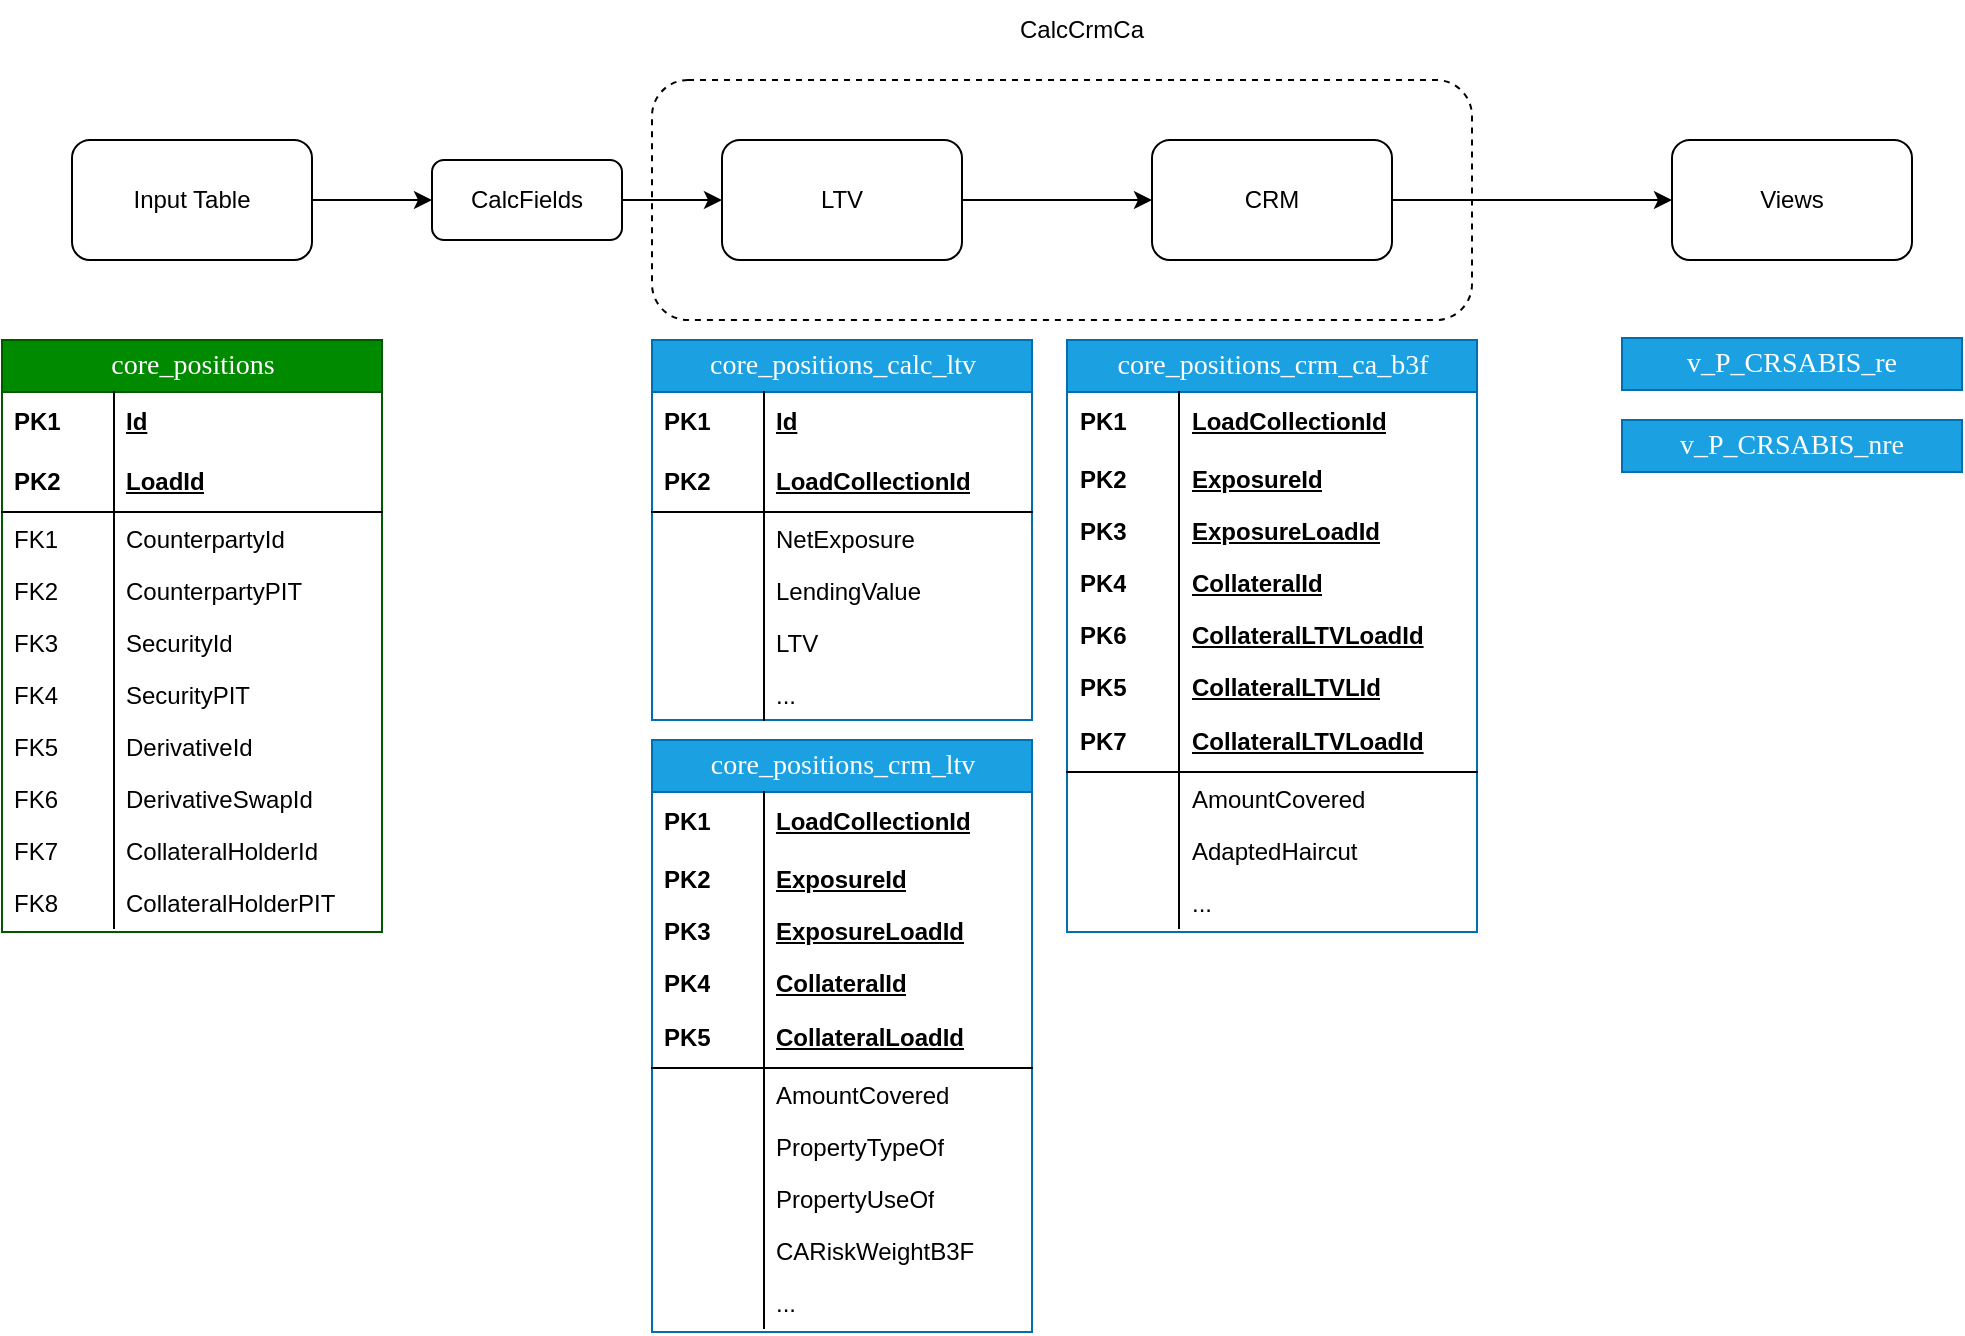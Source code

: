 <mxfile version="24.7.17">
  <diagram name="Page-1" id="Ahf6VGI3adYbDpR1b6bo">
    <mxGraphModel dx="1430" dy="825" grid="1" gridSize="10" guides="1" tooltips="1" connect="1" arrows="1" fold="1" page="1" pageScale="1" pageWidth="827" pageHeight="1169" math="0" shadow="0">
      <root>
        <mxCell id="0" />
        <mxCell id="1" parent="0" />
        <mxCell id="4HCuoSaAkxaQcdtaaDF7-113" value="" style="rounded=1;whiteSpace=wrap;html=1;dashed=1;" vertex="1" parent="1">
          <mxGeometry x="380" y="430" width="410" height="120" as="geometry" />
        </mxCell>
        <mxCell id="4HCuoSaAkxaQcdtaaDF7-1" value="CalcFields" style="rounded=1;whiteSpace=wrap;html=1;" vertex="1" parent="1">
          <mxGeometry x="270" y="470" width="95" height="40" as="geometry" />
        </mxCell>
        <mxCell id="4HCuoSaAkxaQcdtaaDF7-2" value="LTV" style="rounded=1;whiteSpace=wrap;html=1;" vertex="1" parent="1">
          <mxGeometry x="415" y="460" width="120" height="60" as="geometry" />
        </mxCell>
        <mxCell id="4HCuoSaAkxaQcdtaaDF7-3" value="CRM" style="rounded=1;whiteSpace=wrap;html=1;" vertex="1" parent="1">
          <mxGeometry x="630" y="460" width="120" height="60" as="geometry" />
        </mxCell>
        <mxCell id="4HCuoSaAkxaQcdtaaDF7-5" value="" style="endArrow=classic;html=1;rounded=0;entryX=0;entryY=0.5;entryDx=0;entryDy=0;exitX=1;exitY=0.5;exitDx=0;exitDy=0;" edge="1" parent="1" source="4HCuoSaAkxaQcdtaaDF7-2" target="4HCuoSaAkxaQcdtaaDF7-3">
          <mxGeometry width="50" height="50" relative="1" as="geometry">
            <mxPoint x="390" y="450" as="sourcePoint" />
            <mxPoint x="440" y="400" as="targetPoint" />
          </mxGeometry>
        </mxCell>
        <mxCell id="4HCuoSaAkxaQcdtaaDF7-6" value="core_positions" style="swimlane;html=1;fontStyle=0;childLayout=stackLayout;horizontal=1;startSize=26;fillColor=#008a00;horizontalStack=0;resizeParent=1;resizeLast=0;collapsible=1;marginBottom=0;swimlaneFillColor=#ffffff;align=center;rounded=0;shadow=0;comic=0;labelBackgroundColor=none;strokeWidth=1;fontFamily=Verdana;fontSize=14;fontColor=#ffffff;strokeColor=#005700;" vertex="1" parent="1">
          <mxGeometry x="55" y="560" width="190" height="296" as="geometry" />
        </mxCell>
        <mxCell id="4HCuoSaAkxaQcdtaaDF7-7" value="Id" style="shape=partialRectangle;top=0;left=0;right=0;bottom=0;html=1;align=left;verticalAlign=middle;fillColor=none;spacingLeft=60;spacingRight=4;whiteSpace=wrap;overflow=hidden;rotatable=0;points=[[0,0.5],[1,0.5]];portConstraint=eastwest;dropTarget=0;fontStyle=5;fontColor=#000000;" vertex="1" parent="4HCuoSaAkxaQcdtaaDF7-6">
          <mxGeometry y="26" width="190" height="30" as="geometry" />
        </mxCell>
        <mxCell id="4HCuoSaAkxaQcdtaaDF7-8" value="PK1" style="shape=partialRectangle;fontStyle=1;top=0;left=0;bottom=0;html=1;fillColor=none;align=left;verticalAlign=middle;spacingLeft=4;spacingRight=4;whiteSpace=wrap;overflow=hidden;rotatable=0;points=[];portConstraint=eastwest;part=1;fontColor=#000000;" vertex="1" connectable="0" parent="4HCuoSaAkxaQcdtaaDF7-7">
          <mxGeometry width="56" height="30" as="geometry" />
        </mxCell>
        <mxCell id="4HCuoSaAkxaQcdtaaDF7-9" value="LoadId" style="shape=partialRectangle;top=0;left=0;right=0;bottom=1;html=1;align=left;verticalAlign=middle;fillColor=none;spacingLeft=60;spacingRight=4;whiteSpace=wrap;overflow=hidden;rotatable=0;points=[[0,0.5],[1,0.5]];portConstraint=eastwest;dropTarget=0;fontStyle=5;fontColor=#000000;" vertex="1" parent="4HCuoSaAkxaQcdtaaDF7-6">
          <mxGeometry y="56" width="190" height="30" as="geometry" />
        </mxCell>
        <mxCell id="4HCuoSaAkxaQcdtaaDF7-10" value="PK2" style="shape=partialRectangle;fontStyle=1;top=0;left=0;bottom=0;html=1;fillColor=none;align=left;verticalAlign=middle;spacingLeft=4;spacingRight=4;whiteSpace=wrap;overflow=hidden;rotatable=0;points=[];portConstraint=eastwest;part=1;fontColor=#000000;" vertex="1" connectable="0" parent="4HCuoSaAkxaQcdtaaDF7-9">
          <mxGeometry width="56" height="30" as="geometry" />
        </mxCell>
        <mxCell id="4HCuoSaAkxaQcdtaaDF7-11" value="CounterpartyId" style="shape=partialRectangle;top=0;left=0;right=0;bottom=0;html=1;align=left;verticalAlign=top;fillColor=none;spacingLeft=60;spacingRight=4;whiteSpace=wrap;overflow=hidden;rotatable=0;points=[[0,0.5],[1,0.5]];portConstraint=eastwest;dropTarget=0;fontColor=#000000;" vertex="1" parent="4HCuoSaAkxaQcdtaaDF7-6">
          <mxGeometry y="86" width="190" height="26" as="geometry" />
        </mxCell>
        <mxCell id="4HCuoSaAkxaQcdtaaDF7-12" value="FK1" style="shape=partialRectangle;top=0;left=0;bottom=0;html=1;fillColor=none;align=left;verticalAlign=top;spacingLeft=4;spacingRight=4;whiteSpace=wrap;overflow=hidden;rotatable=0;points=[];portConstraint=eastwest;part=1;fontColor=#000000;" vertex="1" connectable="0" parent="4HCuoSaAkxaQcdtaaDF7-11">
          <mxGeometry width="56" height="26" as="geometry" />
        </mxCell>
        <mxCell id="4HCuoSaAkxaQcdtaaDF7-13" value="CounterpartyPIT" style="shape=partialRectangle;top=0;left=0;right=0;bottom=0;html=1;align=left;verticalAlign=top;fillColor=none;spacingLeft=60;spacingRight=4;whiteSpace=wrap;overflow=hidden;rotatable=0;points=[[0,0.5],[1,0.5]];portConstraint=eastwest;dropTarget=0;fontColor=#000000;" vertex="1" parent="4HCuoSaAkxaQcdtaaDF7-6">
          <mxGeometry y="112" width="190" height="26" as="geometry" />
        </mxCell>
        <mxCell id="4HCuoSaAkxaQcdtaaDF7-14" value="FK2" style="shape=partialRectangle;top=0;left=0;bottom=0;html=1;fillColor=none;align=left;verticalAlign=top;spacingLeft=4;spacingRight=4;whiteSpace=wrap;overflow=hidden;rotatable=0;points=[];portConstraint=eastwest;part=1;fontColor=#000000;" vertex="1" connectable="0" parent="4HCuoSaAkxaQcdtaaDF7-13">
          <mxGeometry width="56" height="26" as="geometry" />
        </mxCell>
        <mxCell id="4HCuoSaAkxaQcdtaaDF7-15" value="SecurityId" style="shape=partialRectangle;top=0;left=0;right=0;bottom=0;html=1;align=left;verticalAlign=top;fillColor=none;spacingLeft=60;spacingRight=4;whiteSpace=wrap;overflow=hidden;rotatable=0;points=[[0,0.5],[1,0.5]];portConstraint=eastwest;dropTarget=0;fontColor=#000000;" vertex="1" parent="4HCuoSaAkxaQcdtaaDF7-6">
          <mxGeometry y="138" width="190" height="26" as="geometry" />
        </mxCell>
        <mxCell id="4HCuoSaAkxaQcdtaaDF7-16" value="FK3" style="shape=partialRectangle;top=0;left=0;bottom=0;html=1;fillColor=none;align=left;verticalAlign=top;spacingLeft=4;spacingRight=4;whiteSpace=wrap;overflow=hidden;rotatable=0;points=[];portConstraint=eastwest;part=1;fontColor=#000000;" vertex="1" connectable="0" parent="4HCuoSaAkxaQcdtaaDF7-15">
          <mxGeometry width="56" height="26" as="geometry" />
        </mxCell>
        <mxCell id="4HCuoSaAkxaQcdtaaDF7-17" value="SecurityPIT" style="shape=partialRectangle;top=0;left=0;right=0;bottom=0;html=1;align=left;verticalAlign=top;fillColor=none;spacingLeft=60;spacingRight=4;whiteSpace=wrap;overflow=hidden;rotatable=0;points=[[0,0.5],[1,0.5]];portConstraint=eastwest;dropTarget=0;fontColor=#000000;" vertex="1" parent="4HCuoSaAkxaQcdtaaDF7-6">
          <mxGeometry y="164" width="190" height="26" as="geometry" />
        </mxCell>
        <mxCell id="4HCuoSaAkxaQcdtaaDF7-18" value="FK4" style="shape=partialRectangle;top=0;left=0;bottom=0;html=1;fillColor=none;align=left;verticalAlign=top;spacingLeft=4;spacingRight=4;whiteSpace=wrap;overflow=hidden;rotatable=0;points=[];portConstraint=eastwest;part=1;fontColor=#000000;" vertex="1" connectable="0" parent="4HCuoSaAkxaQcdtaaDF7-17">
          <mxGeometry width="56" height="26" as="geometry" />
        </mxCell>
        <mxCell id="4HCuoSaAkxaQcdtaaDF7-19" value="DerivativeId" style="shape=partialRectangle;top=0;left=0;right=0;bottom=0;html=1;align=left;verticalAlign=top;fillColor=none;spacingLeft=60;spacingRight=4;whiteSpace=wrap;overflow=hidden;rotatable=0;points=[[0,0.5],[1,0.5]];portConstraint=eastwest;dropTarget=0;fontColor=#000000;" vertex="1" parent="4HCuoSaAkxaQcdtaaDF7-6">
          <mxGeometry y="190" width="190" height="26" as="geometry" />
        </mxCell>
        <mxCell id="4HCuoSaAkxaQcdtaaDF7-20" value="FK5" style="shape=partialRectangle;top=0;left=0;bottom=0;html=1;fillColor=none;align=left;verticalAlign=top;spacingLeft=4;spacingRight=4;whiteSpace=wrap;overflow=hidden;rotatable=0;points=[];portConstraint=eastwest;part=1;fontColor=#000000;" vertex="1" connectable="0" parent="4HCuoSaAkxaQcdtaaDF7-19">
          <mxGeometry width="56" height="26" as="geometry" />
        </mxCell>
        <mxCell id="4HCuoSaAkxaQcdtaaDF7-21" value="DerivativeSwapId" style="shape=partialRectangle;top=0;left=0;right=0;bottom=0;html=1;align=left;verticalAlign=top;fillColor=none;spacingLeft=60;spacingRight=4;whiteSpace=wrap;overflow=hidden;rotatable=0;points=[[0,0.5],[1,0.5]];portConstraint=eastwest;dropTarget=0;fontColor=#000000;" vertex="1" parent="4HCuoSaAkxaQcdtaaDF7-6">
          <mxGeometry y="216" width="190" height="26" as="geometry" />
        </mxCell>
        <mxCell id="4HCuoSaAkxaQcdtaaDF7-22" value="FK6" style="shape=partialRectangle;top=0;left=0;bottom=0;html=1;fillColor=none;align=left;verticalAlign=top;spacingLeft=4;spacingRight=4;whiteSpace=wrap;overflow=hidden;rotatable=0;points=[];portConstraint=eastwest;part=1;fontColor=#000000;" vertex="1" connectable="0" parent="4HCuoSaAkxaQcdtaaDF7-21">
          <mxGeometry width="56" height="26" as="geometry" />
        </mxCell>
        <mxCell id="4HCuoSaAkxaQcdtaaDF7-23" value="CollateralHolderId" style="shape=partialRectangle;top=0;left=0;right=0;bottom=0;html=1;align=left;verticalAlign=top;fillColor=none;spacingLeft=60;spacingRight=4;whiteSpace=wrap;overflow=hidden;rotatable=0;points=[[0,0.5],[1,0.5]];portConstraint=eastwest;dropTarget=0;fontColor=#000000;" vertex="1" parent="4HCuoSaAkxaQcdtaaDF7-6">
          <mxGeometry y="242" width="190" height="26" as="geometry" />
        </mxCell>
        <mxCell id="4HCuoSaAkxaQcdtaaDF7-24" value="FK7" style="shape=partialRectangle;top=0;left=0;bottom=0;html=1;fillColor=none;align=left;verticalAlign=top;spacingLeft=4;spacingRight=4;whiteSpace=wrap;overflow=hidden;rotatable=0;points=[];portConstraint=eastwest;part=1;fontColor=#000000;" vertex="1" connectable="0" parent="4HCuoSaAkxaQcdtaaDF7-23">
          <mxGeometry width="56" height="26" as="geometry" />
        </mxCell>
        <mxCell id="4HCuoSaAkxaQcdtaaDF7-25" value="CollateralHolderPIT" style="shape=partialRectangle;top=0;left=0;right=0;bottom=0;html=1;align=left;verticalAlign=top;fillColor=none;spacingLeft=60;spacingRight=4;whiteSpace=wrap;overflow=hidden;rotatable=0;points=[[0,0.5],[1,0.5]];portConstraint=eastwest;dropTarget=0;fontColor=#000000;" vertex="1" parent="4HCuoSaAkxaQcdtaaDF7-6">
          <mxGeometry y="268" width="190" height="26" as="geometry" />
        </mxCell>
        <mxCell id="4HCuoSaAkxaQcdtaaDF7-26" value="FK8" style="shape=partialRectangle;top=0;left=0;bottom=0;html=1;fillColor=none;align=left;verticalAlign=top;spacingLeft=4;spacingRight=4;whiteSpace=wrap;overflow=hidden;rotatable=0;points=[];portConstraint=eastwest;part=1;fontColor=#000000;" vertex="1" connectable="0" parent="4HCuoSaAkxaQcdtaaDF7-25">
          <mxGeometry width="56" height="26" as="geometry" />
        </mxCell>
        <mxCell id="4HCuoSaAkxaQcdtaaDF7-27" value="core_positions_calc_ltv" style="swimlane;html=1;fontStyle=0;childLayout=stackLayout;horizontal=1;startSize=26;fillColor=#1ba1e2;horizontalStack=0;resizeParent=1;resizeLast=0;collapsible=1;marginBottom=0;swimlaneFillColor=#ffffff;align=center;rounded=0;shadow=0;comic=0;labelBackgroundColor=none;strokeWidth=1;fontFamily=Verdana;fontSize=14;fontColor=#ffffff;strokeColor=#006EAF;" vertex="1" parent="1">
          <mxGeometry x="380" y="560" width="190" height="190" as="geometry" />
        </mxCell>
        <mxCell id="4HCuoSaAkxaQcdtaaDF7-28" value="Id" style="shape=partialRectangle;top=0;left=0;right=0;bottom=0;html=1;align=left;verticalAlign=middle;fillColor=none;spacingLeft=60;spacingRight=4;whiteSpace=wrap;overflow=hidden;rotatable=0;points=[[0,0.5],[1,0.5]];portConstraint=eastwest;dropTarget=0;fontStyle=5;fontColor=#000000;" vertex="1" parent="4HCuoSaAkxaQcdtaaDF7-27">
          <mxGeometry y="26" width="190" height="30" as="geometry" />
        </mxCell>
        <mxCell id="4HCuoSaAkxaQcdtaaDF7-29" value="PK1" style="shape=partialRectangle;fontStyle=1;top=0;left=0;bottom=0;html=1;fillColor=none;align=left;verticalAlign=middle;spacingLeft=4;spacingRight=4;whiteSpace=wrap;overflow=hidden;rotatable=0;points=[];portConstraint=eastwest;part=1;fontColor=#000000;" vertex="1" connectable="0" parent="4HCuoSaAkxaQcdtaaDF7-28">
          <mxGeometry width="56" height="30" as="geometry" />
        </mxCell>
        <mxCell id="4HCuoSaAkxaQcdtaaDF7-30" value="LoadCollectionId" style="shape=partialRectangle;top=0;left=0;right=0;bottom=1;html=1;align=left;verticalAlign=middle;fillColor=none;spacingLeft=60;spacingRight=4;whiteSpace=wrap;overflow=hidden;rotatable=0;points=[[0,0.5],[1,0.5]];portConstraint=eastwest;dropTarget=0;fontStyle=5;fontColor=#000000;" vertex="1" parent="4HCuoSaAkxaQcdtaaDF7-27">
          <mxGeometry y="56" width="190" height="30" as="geometry" />
        </mxCell>
        <mxCell id="4HCuoSaAkxaQcdtaaDF7-31" value="PK2" style="shape=partialRectangle;fontStyle=1;top=0;left=0;bottom=0;html=1;fillColor=none;align=left;verticalAlign=middle;spacingLeft=4;spacingRight=4;whiteSpace=wrap;overflow=hidden;rotatable=0;points=[];portConstraint=eastwest;part=1;fontColor=#000000;" vertex="1" connectable="0" parent="4HCuoSaAkxaQcdtaaDF7-30">
          <mxGeometry width="56" height="30" as="geometry" />
        </mxCell>
        <mxCell id="4HCuoSaAkxaQcdtaaDF7-32" value="NetExposure" style="shape=partialRectangle;top=0;left=0;right=0;bottom=0;html=1;align=left;verticalAlign=top;fillColor=none;spacingLeft=60;spacingRight=4;whiteSpace=wrap;overflow=hidden;rotatable=0;points=[[0,0.5],[1,0.5]];portConstraint=eastwest;dropTarget=0;fontColor=#000000;" vertex="1" parent="4HCuoSaAkxaQcdtaaDF7-27">
          <mxGeometry y="86" width="190" height="26" as="geometry" />
        </mxCell>
        <mxCell id="4HCuoSaAkxaQcdtaaDF7-33" value="" style="shape=partialRectangle;top=0;left=0;bottom=0;html=1;fillColor=none;align=left;verticalAlign=top;spacingLeft=4;spacingRight=4;whiteSpace=wrap;overflow=hidden;rotatable=0;points=[];portConstraint=eastwest;part=1;fontColor=#000000;" vertex="1" connectable="0" parent="4HCuoSaAkxaQcdtaaDF7-32">
          <mxGeometry width="56" height="26" as="geometry" />
        </mxCell>
        <mxCell id="4HCuoSaAkxaQcdtaaDF7-34" value="LendingValue" style="shape=partialRectangle;top=0;left=0;right=0;bottom=0;html=1;align=left;verticalAlign=top;fillColor=none;spacingLeft=60;spacingRight=4;whiteSpace=wrap;overflow=hidden;rotatable=0;points=[[0,0.5],[1,0.5]];portConstraint=eastwest;dropTarget=0;fontColor=#000000;" vertex="1" parent="4HCuoSaAkxaQcdtaaDF7-27">
          <mxGeometry y="112" width="190" height="26" as="geometry" />
        </mxCell>
        <mxCell id="4HCuoSaAkxaQcdtaaDF7-35" value="" style="shape=partialRectangle;top=0;left=0;bottom=0;html=1;fillColor=none;align=left;verticalAlign=top;spacingLeft=4;spacingRight=4;whiteSpace=wrap;overflow=hidden;rotatable=0;points=[];portConstraint=eastwest;part=1;fontColor=#000000;" vertex="1" connectable="0" parent="4HCuoSaAkxaQcdtaaDF7-34">
          <mxGeometry width="56" height="26" as="geometry" />
        </mxCell>
        <mxCell id="4HCuoSaAkxaQcdtaaDF7-36" value="LTV" style="shape=partialRectangle;top=0;left=0;right=0;bottom=0;html=1;align=left;verticalAlign=top;fillColor=none;spacingLeft=60;spacingRight=4;whiteSpace=wrap;overflow=hidden;rotatable=0;points=[[0,0.5],[1,0.5]];portConstraint=eastwest;dropTarget=0;fontColor=#000000;" vertex="1" parent="4HCuoSaAkxaQcdtaaDF7-27">
          <mxGeometry y="138" width="190" height="26" as="geometry" />
        </mxCell>
        <mxCell id="4HCuoSaAkxaQcdtaaDF7-37" value="" style="shape=partialRectangle;top=0;left=0;bottom=0;html=1;fillColor=none;align=left;verticalAlign=top;spacingLeft=4;spacingRight=4;whiteSpace=wrap;overflow=hidden;rotatable=0;points=[];portConstraint=eastwest;part=1;fontColor=#000000;" vertex="1" connectable="0" parent="4HCuoSaAkxaQcdtaaDF7-36">
          <mxGeometry width="56" height="26" as="geometry" />
        </mxCell>
        <mxCell id="4HCuoSaAkxaQcdtaaDF7-38" value="..." style="shape=partialRectangle;top=0;left=0;right=0;bottom=0;html=1;align=left;verticalAlign=top;fillColor=none;spacingLeft=60;spacingRight=4;whiteSpace=wrap;overflow=hidden;rotatable=0;points=[[0,0.5],[1,0.5]];portConstraint=eastwest;dropTarget=0;fontColor=#000000;" vertex="1" parent="4HCuoSaAkxaQcdtaaDF7-27">
          <mxGeometry y="164" width="190" height="26" as="geometry" />
        </mxCell>
        <mxCell id="4HCuoSaAkxaQcdtaaDF7-39" value="" style="shape=partialRectangle;top=0;left=0;bottom=0;html=1;fillColor=none;align=left;verticalAlign=top;spacingLeft=4;spacingRight=4;whiteSpace=wrap;overflow=hidden;rotatable=0;points=[];portConstraint=eastwest;part=1;fontColor=#000000;" vertex="1" connectable="0" parent="4HCuoSaAkxaQcdtaaDF7-38">
          <mxGeometry width="56" height="26" as="geometry" />
        </mxCell>
        <mxCell id="4HCuoSaAkxaQcdtaaDF7-48" value="core_positions_crm_ltv" style="swimlane;html=1;fontStyle=0;childLayout=stackLayout;horizontal=1;startSize=26;fillColor=#1ba1e2;horizontalStack=0;resizeParent=1;resizeLast=0;collapsible=1;marginBottom=0;swimlaneFillColor=#ffffff;align=center;rounded=0;shadow=0;comic=0;labelBackgroundColor=none;strokeWidth=1;fontFamily=Verdana;fontSize=14;fontColor=#ffffff;strokeColor=#006EAF;" vertex="1" parent="1">
          <mxGeometry x="380" y="760" width="190" height="296" as="geometry" />
        </mxCell>
        <mxCell id="4HCuoSaAkxaQcdtaaDF7-49" value="LoadCollectionId" style="shape=partialRectangle;top=0;left=0;right=0;bottom=0;html=1;align=left;verticalAlign=middle;fillColor=none;spacingLeft=60;spacingRight=4;whiteSpace=wrap;overflow=hidden;rotatable=0;points=[[0,0.5],[1,0.5]];portConstraint=eastwest;dropTarget=0;fontStyle=5;fontColor=#000000;" vertex="1" parent="4HCuoSaAkxaQcdtaaDF7-48">
          <mxGeometry y="26" width="190" height="30" as="geometry" />
        </mxCell>
        <mxCell id="4HCuoSaAkxaQcdtaaDF7-50" value="PK1" style="shape=partialRectangle;fontStyle=1;top=0;left=0;bottom=0;html=1;fillColor=none;align=left;verticalAlign=middle;spacingLeft=4;spacingRight=4;whiteSpace=wrap;overflow=hidden;rotatable=0;points=[];portConstraint=eastwest;part=1;fontColor=#000000;" vertex="1" connectable="0" parent="4HCuoSaAkxaQcdtaaDF7-49">
          <mxGeometry width="56" height="30" as="geometry" />
        </mxCell>
        <mxCell id="4HCuoSaAkxaQcdtaaDF7-53" value="&lt;u&gt;&lt;b&gt;ExposureId&lt;/b&gt;&lt;/u&gt;" style="shape=partialRectangle;top=0;left=0;right=0;bottom=0;html=1;align=left;verticalAlign=top;fillColor=none;spacingLeft=60;spacingRight=4;whiteSpace=wrap;overflow=hidden;rotatable=0;points=[[0,0.5],[1,0.5]];portConstraint=eastwest;dropTarget=0;fontColor=#000000;" vertex="1" parent="4HCuoSaAkxaQcdtaaDF7-48">
          <mxGeometry y="56" width="190" height="26" as="geometry" />
        </mxCell>
        <mxCell id="4HCuoSaAkxaQcdtaaDF7-54" value="&lt;span style=&quot;font-weight: 700;&quot;&gt;PK2&lt;/span&gt;" style="shape=partialRectangle;top=0;left=0;bottom=0;html=1;fillColor=none;align=left;verticalAlign=top;spacingLeft=4;spacingRight=4;whiteSpace=wrap;overflow=hidden;rotatable=0;points=[];portConstraint=eastwest;part=1;fontColor=#000000;" vertex="1" connectable="0" parent="4HCuoSaAkxaQcdtaaDF7-53">
          <mxGeometry width="56" height="26" as="geometry" />
        </mxCell>
        <mxCell id="4HCuoSaAkxaQcdtaaDF7-55" value="&lt;b&gt;&lt;u&gt;ExposureLoadId&lt;/u&gt;&lt;/b&gt;" style="shape=partialRectangle;top=0;left=0;right=0;bottom=0;html=1;align=left;verticalAlign=top;fillColor=none;spacingLeft=60;spacingRight=4;whiteSpace=wrap;overflow=hidden;rotatable=0;points=[[0,0.5],[1,0.5]];portConstraint=eastwest;dropTarget=0;fontColor=#000000;" vertex="1" parent="4HCuoSaAkxaQcdtaaDF7-48">
          <mxGeometry y="82" width="190" height="26" as="geometry" />
        </mxCell>
        <mxCell id="4HCuoSaAkxaQcdtaaDF7-56" value="&lt;span style=&quot;font-weight: 700;&quot;&gt;PK3&lt;/span&gt;" style="shape=partialRectangle;top=0;left=0;bottom=0;html=1;fillColor=none;align=left;verticalAlign=top;spacingLeft=4;spacingRight=4;whiteSpace=wrap;overflow=hidden;rotatable=0;points=[];portConstraint=eastwest;part=1;fontColor=#000000;" vertex="1" connectable="0" parent="4HCuoSaAkxaQcdtaaDF7-55">
          <mxGeometry width="56" height="26" as="geometry" />
        </mxCell>
        <mxCell id="4HCuoSaAkxaQcdtaaDF7-57" value="&lt;b&gt;&lt;u&gt;CollateralId&lt;/u&gt;&lt;/b&gt;" style="shape=partialRectangle;top=0;left=0;right=0;bottom=0;html=1;align=left;verticalAlign=top;fillColor=none;spacingLeft=60;spacingRight=4;whiteSpace=wrap;overflow=hidden;rotatable=0;points=[[0,0.5],[1,0.5]];portConstraint=eastwest;dropTarget=0;fontColor=#000000;" vertex="1" parent="4HCuoSaAkxaQcdtaaDF7-48">
          <mxGeometry y="108" width="190" height="26" as="geometry" />
        </mxCell>
        <mxCell id="4HCuoSaAkxaQcdtaaDF7-58" value="PK4" style="shape=partialRectangle;top=0;left=0;bottom=0;html=1;fillColor=none;align=left;verticalAlign=top;spacingLeft=4;spacingRight=4;whiteSpace=wrap;overflow=hidden;rotatable=0;points=[];portConstraint=eastwest;part=1;fontColor=#000000;fontStyle=1" vertex="1" connectable="0" parent="4HCuoSaAkxaQcdtaaDF7-57">
          <mxGeometry width="56" height="26" as="geometry" />
        </mxCell>
        <mxCell id="4HCuoSaAkxaQcdtaaDF7-51" value="CollateralLoadId" style="shape=partialRectangle;top=0;left=0;right=0;bottom=1;html=1;align=left;verticalAlign=middle;fillColor=none;spacingLeft=60;spacingRight=4;whiteSpace=wrap;overflow=hidden;rotatable=0;points=[[0,0.5],[1,0.5]];portConstraint=eastwest;dropTarget=0;fontStyle=5;fontColor=#000000;" vertex="1" parent="4HCuoSaAkxaQcdtaaDF7-48">
          <mxGeometry y="134" width="190" height="30" as="geometry" />
        </mxCell>
        <mxCell id="4HCuoSaAkxaQcdtaaDF7-52" value="PK5" style="shape=partialRectangle;fontStyle=1;top=0;left=0;bottom=0;html=1;fillColor=none;align=left;verticalAlign=middle;spacingLeft=4;spacingRight=4;whiteSpace=wrap;overflow=hidden;rotatable=0;points=[];portConstraint=eastwest;part=1;fontColor=#000000;" vertex="1" connectable="0" parent="4HCuoSaAkxaQcdtaaDF7-51">
          <mxGeometry width="56" height="30" as="geometry" />
        </mxCell>
        <mxCell id="4HCuoSaAkxaQcdtaaDF7-59" value="AmountCovered" style="shape=partialRectangle;top=0;left=0;right=0;bottom=0;html=1;align=left;verticalAlign=top;fillColor=none;spacingLeft=60;spacingRight=4;whiteSpace=wrap;overflow=hidden;rotatable=0;points=[[0,0.5],[1,0.5]];portConstraint=eastwest;dropTarget=0;fontColor=#000000;" vertex="1" parent="4HCuoSaAkxaQcdtaaDF7-48">
          <mxGeometry y="164" width="190" height="26" as="geometry" />
        </mxCell>
        <mxCell id="4HCuoSaAkxaQcdtaaDF7-60" value="" style="shape=partialRectangle;top=0;left=0;bottom=0;html=1;fillColor=none;align=left;verticalAlign=top;spacingLeft=4;spacingRight=4;whiteSpace=wrap;overflow=hidden;rotatable=0;points=[];portConstraint=eastwest;part=1;fontColor=#000000;" vertex="1" connectable="0" parent="4HCuoSaAkxaQcdtaaDF7-59">
          <mxGeometry width="56" height="26" as="geometry" />
        </mxCell>
        <mxCell id="4HCuoSaAkxaQcdtaaDF7-61" value="PropertyTypeOf" style="shape=partialRectangle;top=0;left=0;right=0;bottom=0;html=1;align=left;verticalAlign=top;fillColor=none;spacingLeft=60;spacingRight=4;whiteSpace=wrap;overflow=hidden;rotatable=0;points=[[0,0.5],[1,0.5]];portConstraint=eastwest;dropTarget=0;fontColor=#000000;" vertex="1" parent="4HCuoSaAkxaQcdtaaDF7-48">
          <mxGeometry y="190" width="190" height="26" as="geometry" />
        </mxCell>
        <mxCell id="4HCuoSaAkxaQcdtaaDF7-62" value="" style="shape=partialRectangle;top=0;left=0;bottom=0;html=1;fillColor=none;align=left;verticalAlign=top;spacingLeft=4;spacingRight=4;whiteSpace=wrap;overflow=hidden;rotatable=0;points=[];portConstraint=eastwest;part=1;fontColor=#000000;" vertex="1" connectable="0" parent="4HCuoSaAkxaQcdtaaDF7-61">
          <mxGeometry width="56" height="26" as="geometry" />
        </mxCell>
        <mxCell id="4HCuoSaAkxaQcdtaaDF7-63" value="PropertyUseOf" style="shape=partialRectangle;top=0;left=0;right=0;bottom=0;html=1;align=left;verticalAlign=top;fillColor=none;spacingLeft=60;spacingRight=4;whiteSpace=wrap;overflow=hidden;rotatable=0;points=[[0,0.5],[1,0.5]];portConstraint=eastwest;dropTarget=0;fontColor=#000000;" vertex="1" parent="4HCuoSaAkxaQcdtaaDF7-48">
          <mxGeometry y="216" width="190" height="26" as="geometry" />
        </mxCell>
        <mxCell id="4HCuoSaAkxaQcdtaaDF7-64" value="" style="shape=partialRectangle;top=0;left=0;bottom=0;html=1;fillColor=none;align=left;verticalAlign=top;spacingLeft=4;spacingRight=4;whiteSpace=wrap;overflow=hidden;rotatable=0;points=[];portConstraint=eastwest;part=1;fontColor=#000000;" vertex="1" connectable="0" parent="4HCuoSaAkxaQcdtaaDF7-63">
          <mxGeometry width="56" height="26" as="geometry" />
        </mxCell>
        <mxCell id="4HCuoSaAkxaQcdtaaDF7-65" value="CARiskWeightB3F" style="shape=partialRectangle;top=0;left=0;right=0;bottom=0;html=1;align=left;verticalAlign=top;fillColor=none;spacingLeft=60;spacingRight=4;whiteSpace=wrap;overflow=hidden;rotatable=0;points=[[0,0.5],[1,0.5]];portConstraint=eastwest;dropTarget=0;fontColor=#000000;" vertex="1" parent="4HCuoSaAkxaQcdtaaDF7-48">
          <mxGeometry y="242" width="190" height="26" as="geometry" />
        </mxCell>
        <mxCell id="4HCuoSaAkxaQcdtaaDF7-66" value="" style="shape=partialRectangle;top=0;left=0;bottom=0;html=1;fillColor=none;align=left;verticalAlign=top;spacingLeft=4;spacingRight=4;whiteSpace=wrap;overflow=hidden;rotatable=0;points=[];portConstraint=eastwest;part=1;fontColor=#000000;" vertex="1" connectable="0" parent="4HCuoSaAkxaQcdtaaDF7-65">
          <mxGeometry width="56" height="26" as="geometry" />
        </mxCell>
        <mxCell id="4HCuoSaAkxaQcdtaaDF7-67" value="..." style="shape=partialRectangle;top=0;left=0;right=0;bottom=0;html=1;align=left;verticalAlign=top;fillColor=none;spacingLeft=60;spacingRight=4;whiteSpace=wrap;overflow=hidden;rotatable=0;points=[[0,0.5],[1,0.5]];portConstraint=eastwest;dropTarget=0;fontColor=#000000;" vertex="1" parent="4HCuoSaAkxaQcdtaaDF7-48">
          <mxGeometry y="268" width="190" height="26" as="geometry" />
        </mxCell>
        <mxCell id="4HCuoSaAkxaQcdtaaDF7-68" value="" style="shape=partialRectangle;top=0;left=0;bottom=0;html=1;fillColor=none;align=left;verticalAlign=top;spacingLeft=4;spacingRight=4;whiteSpace=wrap;overflow=hidden;rotatable=0;points=[];portConstraint=eastwest;part=1;fontColor=#000000;" vertex="1" connectable="0" parent="4HCuoSaAkxaQcdtaaDF7-67">
          <mxGeometry width="56" height="26" as="geometry" />
        </mxCell>
        <mxCell id="4HCuoSaAkxaQcdtaaDF7-90" value="core_positions_crm_ca_b3f" style="swimlane;html=1;fontStyle=0;childLayout=stackLayout;horizontal=1;startSize=26;fillColor=#1ba1e2;horizontalStack=0;resizeParent=1;resizeLast=0;collapsible=1;marginBottom=0;swimlaneFillColor=#ffffff;align=center;rounded=0;shadow=0;comic=0;labelBackgroundColor=none;strokeWidth=1;fontFamily=Verdana;fontSize=14;fontColor=#ffffff;strokeColor=#006EAF;" vertex="1" parent="1">
          <mxGeometry x="587.5" y="560" width="205" height="296" as="geometry" />
        </mxCell>
        <mxCell id="4HCuoSaAkxaQcdtaaDF7-91" value="LoadCollectionId" style="shape=partialRectangle;top=0;left=0;right=0;bottom=0;html=1;align=left;verticalAlign=middle;fillColor=none;spacingLeft=60;spacingRight=4;whiteSpace=wrap;overflow=hidden;rotatable=0;points=[[0,0.5],[1,0.5]];portConstraint=eastwest;dropTarget=0;fontStyle=5;fontColor=#000000;" vertex="1" parent="4HCuoSaAkxaQcdtaaDF7-90">
          <mxGeometry y="26" width="205" height="30" as="geometry" />
        </mxCell>
        <mxCell id="4HCuoSaAkxaQcdtaaDF7-92" value="PK1" style="shape=partialRectangle;fontStyle=1;top=0;left=0;bottom=0;html=1;fillColor=none;align=left;verticalAlign=middle;spacingLeft=4;spacingRight=4;whiteSpace=wrap;overflow=hidden;rotatable=0;points=[];portConstraint=eastwest;part=1;fontColor=#000000;" vertex="1" connectable="0" parent="4HCuoSaAkxaQcdtaaDF7-91">
          <mxGeometry width="56" height="30" as="geometry" />
        </mxCell>
        <mxCell id="4HCuoSaAkxaQcdtaaDF7-93" value="&lt;u&gt;&lt;b&gt;ExposureId&lt;/b&gt;&lt;/u&gt;" style="shape=partialRectangle;top=0;left=0;right=0;bottom=0;html=1;align=left;verticalAlign=top;fillColor=none;spacingLeft=60;spacingRight=4;whiteSpace=wrap;overflow=hidden;rotatable=0;points=[[0,0.5],[1,0.5]];portConstraint=eastwest;dropTarget=0;fontColor=#000000;" vertex="1" parent="4HCuoSaAkxaQcdtaaDF7-90">
          <mxGeometry y="56" width="205" height="26" as="geometry" />
        </mxCell>
        <mxCell id="4HCuoSaAkxaQcdtaaDF7-94" value="&lt;span style=&quot;font-weight: 700;&quot;&gt;PK2&lt;/span&gt;" style="shape=partialRectangle;top=0;left=0;bottom=0;html=1;fillColor=none;align=left;verticalAlign=top;spacingLeft=4;spacingRight=4;whiteSpace=wrap;overflow=hidden;rotatable=0;points=[];portConstraint=eastwest;part=1;fontColor=#000000;" vertex="1" connectable="0" parent="4HCuoSaAkxaQcdtaaDF7-93">
          <mxGeometry width="56" height="26" as="geometry" />
        </mxCell>
        <mxCell id="4HCuoSaAkxaQcdtaaDF7-95" value="&lt;b&gt;&lt;u&gt;ExposureLoadId&lt;/u&gt;&lt;/b&gt;" style="shape=partialRectangle;top=0;left=0;right=0;bottom=0;html=1;align=left;verticalAlign=top;fillColor=none;spacingLeft=60;spacingRight=4;whiteSpace=wrap;overflow=hidden;rotatable=0;points=[[0,0.5],[1,0.5]];portConstraint=eastwest;dropTarget=0;fontColor=#000000;" vertex="1" parent="4HCuoSaAkxaQcdtaaDF7-90">
          <mxGeometry y="82" width="205" height="26" as="geometry" />
        </mxCell>
        <mxCell id="4HCuoSaAkxaQcdtaaDF7-96" value="&lt;span style=&quot;font-weight: 700;&quot;&gt;PK3&lt;/span&gt;" style="shape=partialRectangle;top=0;left=0;bottom=0;html=1;fillColor=none;align=left;verticalAlign=top;spacingLeft=4;spacingRight=4;whiteSpace=wrap;overflow=hidden;rotatable=0;points=[];portConstraint=eastwest;part=1;fontColor=#000000;" vertex="1" connectable="0" parent="4HCuoSaAkxaQcdtaaDF7-95">
          <mxGeometry width="56" height="26" as="geometry" />
        </mxCell>
        <mxCell id="4HCuoSaAkxaQcdtaaDF7-97" value="&lt;b&gt;&lt;u&gt;CollateralId&lt;/u&gt;&lt;/b&gt;" style="shape=partialRectangle;top=0;left=0;right=0;bottom=0;html=1;align=left;verticalAlign=top;fillColor=none;spacingLeft=60;spacingRight=4;whiteSpace=wrap;overflow=hidden;rotatable=0;points=[[0,0.5],[1,0.5]];portConstraint=eastwest;dropTarget=0;fontColor=#000000;" vertex="1" parent="4HCuoSaAkxaQcdtaaDF7-90">
          <mxGeometry y="108" width="205" height="26" as="geometry" />
        </mxCell>
        <mxCell id="4HCuoSaAkxaQcdtaaDF7-98" value="PK4" style="shape=partialRectangle;top=0;left=0;bottom=0;html=1;fillColor=none;align=left;verticalAlign=top;spacingLeft=4;spacingRight=4;whiteSpace=wrap;overflow=hidden;rotatable=0;points=[];portConstraint=eastwest;part=1;fontColor=#000000;fontStyle=1" vertex="1" connectable="0" parent="4HCuoSaAkxaQcdtaaDF7-97">
          <mxGeometry width="56" height="26" as="geometry" />
        </mxCell>
        <mxCell id="4HCuoSaAkxaQcdtaaDF7-103" value="&lt;b&gt;&lt;u&gt;CollateralLTVLoadId&lt;/u&gt;&lt;/b&gt;" style="shape=partialRectangle;top=0;left=0;right=0;bottom=0;html=1;align=left;verticalAlign=top;fillColor=none;spacingLeft=60;spacingRight=4;whiteSpace=wrap;overflow=hidden;rotatable=0;points=[[0,0.5],[1,0.5]];portConstraint=eastwest;dropTarget=0;fontColor=#000000;" vertex="1" parent="4HCuoSaAkxaQcdtaaDF7-90">
          <mxGeometry y="134" width="205" height="26" as="geometry" />
        </mxCell>
        <mxCell id="4HCuoSaAkxaQcdtaaDF7-104" value="PK6" style="shape=partialRectangle;top=0;left=0;bottom=0;html=1;fillColor=none;align=left;verticalAlign=top;spacingLeft=4;spacingRight=4;whiteSpace=wrap;overflow=hidden;rotatable=0;points=[];portConstraint=eastwest;part=1;fontColor=#000000;fontStyle=1" vertex="1" connectable="0" parent="4HCuoSaAkxaQcdtaaDF7-103">
          <mxGeometry width="56" height="26" as="geometry" />
        </mxCell>
        <mxCell id="4HCuoSaAkxaQcdtaaDF7-101" value="&lt;b&gt;&lt;u&gt;CollateralLTVLId&lt;/u&gt;&lt;/b&gt;" style="shape=partialRectangle;top=0;left=0;right=0;bottom=0;html=1;align=left;verticalAlign=top;fillColor=none;spacingLeft=60;spacingRight=4;whiteSpace=wrap;overflow=hidden;rotatable=0;points=[[0,0.5],[1,0.5]];portConstraint=eastwest;dropTarget=0;fontColor=#000000;" vertex="1" parent="4HCuoSaAkxaQcdtaaDF7-90">
          <mxGeometry y="160" width="205" height="26" as="geometry" />
        </mxCell>
        <mxCell id="4HCuoSaAkxaQcdtaaDF7-102" value="PK5" style="shape=partialRectangle;top=0;left=0;bottom=0;html=1;fillColor=none;align=left;verticalAlign=top;spacingLeft=4;spacingRight=4;whiteSpace=wrap;overflow=hidden;rotatable=0;points=[];portConstraint=eastwest;part=1;fontColor=#000000;fontStyle=1" vertex="1" connectable="0" parent="4HCuoSaAkxaQcdtaaDF7-101">
          <mxGeometry width="56" height="26" as="geometry" />
        </mxCell>
        <mxCell id="4HCuoSaAkxaQcdtaaDF7-99" value="CollateralLTVLoadId" style="shape=partialRectangle;top=0;left=0;right=0;bottom=1;html=1;align=left;verticalAlign=middle;fillColor=none;spacingLeft=60;spacingRight=4;whiteSpace=wrap;overflow=hidden;rotatable=0;points=[[0,0.5],[1,0.5]];portConstraint=eastwest;dropTarget=0;fontStyle=5;fontColor=#000000;" vertex="1" parent="4HCuoSaAkxaQcdtaaDF7-90">
          <mxGeometry y="186" width="205" height="30" as="geometry" />
        </mxCell>
        <mxCell id="4HCuoSaAkxaQcdtaaDF7-100" value="PK7" style="shape=partialRectangle;fontStyle=1;top=0;left=0;bottom=0;html=1;fillColor=none;align=left;verticalAlign=middle;spacingLeft=4;spacingRight=4;whiteSpace=wrap;overflow=hidden;rotatable=0;points=[];portConstraint=eastwest;part=1;fontColor=#000000;" vertex="1" connectable="0" parent="4HCuoSaAkxaQcdtaaDF7-99">
          <mxGeometry width="56" height="30" as="geometry" />
        </mxCell>
        <mxCell id="4HCuoSaAkxaQcdtaaDF7-105" value="AmountCovered" style="shape=partialRectangle;top=0;left=0;right=0;bottom=0;html=1;align=left;verticalAlign=top;fillColor=none;spacingLeft=60;spacingRight=4;whiteSpace=wrap;overflow=hidden;rotatable=0;points=[[0,0.5],[1,0.5]];portConstraint=eastwest;dropTarget=0;fontColor=#000000;" vertex="1" parent="4HCuoSaAkxaQcdtaaDF7-90">
          <mxGeometry y="216" width="205" height="26" as="geometry" />
        </mxCell>
        <mxCell id="4HCuoSaAkxaQcdtaaDF7-106" value="" style="shape=partialRectangle;top=0;left=0;bottom=0;html=1;fillColor=none;align=left;verticalAlign=top;spacingLeft=4;spacingRight=4;whiteSpace=wrap;overflow=hidden;rotatable=0;points=[];portConstraint=eastwest;part=1;fontColor=#000000;" vertex="1" connectable="0" parent="4HCuoSaAkxaQcdtaaDF7-105">
          <mxGeometry width="56" height="26" as="geometry" />
        </mxCell>
        <mxCell id="4HCuoSaAkxaQcdtaaDF7-107" value="AdaptedHaircut" style="shape=partialRectangle;top=0;left=0;right=0;bottom=0;html=1;align=left;verticalAlign=top;fillColor=none;spacingLeft=60;spacingRight=4;whiteSpace=wrap;overflow=hidden;rotatable=0;points=[[0,0.5],[1,0.5]];portConstraint=eastwest;dropTarget=0;fontColor=#000000;" vertex="1" parent="4HCuoSaAkxaQcdtaaDF7-90">
          <mxGeometry y="242" width="205" height="26" as="geometry" />
        </mxCell>
        <mxCell id="4HCuoSaAkxaQcdtaaDF7-108" value="" style="shape=partialRectangle;top=0;left=0;bottom=0;html=1;fillColor=none;align=left;verticalAlign=top;spacingLeft=4;spacingRight=4;whiteSpace=wrap;overflow=hidden;rotatable=0;points=[];portConstraint=eastwest;part=1;fontColor=#000000;" vertex="1" connectable="0" parent="4HCuoSaAkxaQcdtaaDF7-107">
          <mxGeometry width="56" height="26" as="geometry" />
        </mxCell>
        <mxCell id="4HCuoSaAkxaQcdtaaDF7-109" value="..." style="shape=partialRectangle;top=0;left=0;right=0;bottom=0;html=1;align=left;verticalAlign=top;fillColor=none;spacingLeft=60;spacingRight=4;whiteSpace=wrap;overflow=hidden;rotatable=0;points=[[0,0.5],[1,0.5]];portConstraint=eastwest;dropTarget=0;fontColor=#000000;" vertex="1" parent="4HCuoSaAkxaQcdtaaDF7-90">
          <mxGeometry y="268" width="205" height="26" as="geometry" />
        </mxCell>
        <mxCell id="4HCuoSaAkxaQcdtaaDF7-110" value="" style="shape=partialRectangle;top=0;left=0;bottom=0;html=1;fillColor=none;align=left;verticalAlign=top;spacingLeft=4;spacingRight=4;whiteSpace=wrap;overflow=hidden;rotatable=0;points=[];portConstraint=eastwest;part=1;fontColor=#000000;" vertex="1" connectable="0" parent="4HCuoSaAkxaQcdtaaDF7-109">
          <mxGeometry width="56" height="26" as="geometry" />
        </mxCell>
        <mxCell id="4HCuoSaAkxaQcdtaaDF7-115" value="" style="endArrow=classic;html=1;rounded=0;exitX=1;exitY=0.5;exitDx=0;exitDy=0;entryX=0;entryY=0.5;entryDx=0;entryDy=0;" edge="1" parent="1" source="4HCuoSaAkxaQcdtaaDF7-3" target="4HCuoSaAkxaQcdtaaDF7-116">
          <mxGeometry width="50" height="50" relative="1" as="geometry">
            <mxPoint x="800" y="480" as="sourcePoint" />
            <mxPoint x="880" y="490" as="targetPoint" />
          </mxGeometry>
        </mxCell>
        <mxCell id="4HCuoSaAkxaQcdtaaDF7-116" value="Views" style="rounded=1;whiteSpace=wrap;html=1;" vertex="1" parent="1">
          <mxGeometry x="890" y="460" width="120" height="60" as="geometry" />
        </mxCell>
        <mxCell id="4HCuoSaAkxaQcdtaaDF7-117" value="Input Table" style="rounded=1;whiteSpace=wrap;html=1;" vertex="1" parent="1">
          <mxGeometry x="90" y="460" width="120" height="60" as="geometry" />
        </mxCell>
        <mxCell id="4HCuoSaAkxaQcdtaaDF7-118" value="" style="endArrow=classic;html=1;rounded=0;entryX=0;entryY=0.5;entryDx=0;entryDy=0;exitX=1;exitY=0.5;exitDx=0;exitDy=0;" edge="1" parent="1" source="4HCuoSaAkxaQcdtaaDF7-1" target="4HCuoSaAkxaQcdtaaDF7-2">
          <mxGeometry width="50" height="50" relative="1" as="geometry">
            <mxPoint x="250" y="530" as="sourcePoint" />
            <mxPoint x="570" y="680" as="targetPoint" />
          </mxGeometry>
        </mxCell>
        <mxCell id="4HCuoSaAkxaQcdtaaDF7-119" value="" style="endArrow=classic;html=1;rounded=0;entryX=0;entryY=0.5;entryDx=0;entryDy=0;exitX=1;exitY=0.5;exitDx=0;exitDy=0;" edge="1" parent="1" source="4HCuoSaAkxaQcdtaaDF7-117" target="4HCuoSaAkxaQcdtaaDF7-1">
          <mxGeometry width="50" height="50" relative="1" as="geometry">
            <mxPoint x="220" y="500" as="sourcePoint" />
            <mxPoint x="370" y="500" as="targetPoint" />
          </mxGeometry>
        </mxCell>
        <mxCell id="4HCuoSaAkxaQcdtaaDF7-145" value="v_P_CRSABIS_re" style="rounded=0;whiteSpace=wrap;html=1;fillColor=#1ba1e2;fontColor=#ffffff;strokeColor=#006EAF;fontFamily=Verdana;fontStyle=0;fontSize=14;" vertex="1" parent="1">
          <mxGeometry x="865" y="559" width="170" height="26" as="geometry" />
        </mxCell>
        <mxCell id="4HCuoSaAkxaQcdtaaDF7-146" value="v_P_CRSABIS_nre" style="rounded=0;whiteSpace=wrap;html=1;fillColor=#1ba1e2;fontColor=#ffffff;strokeColor=#006EAF;fontFamily=Verdana;fontStyle=0;fontSize=14;" vertex="1" parent="1">
          <mxGeometry x="865" y="600" width="170" height="26" as="geometry" />
        </mxCell>
        <mxCell id="4HCuoSaAkxaQcdtaaDF7-147" value="CalcCrmCa" style="text;html=1;align=center;verticalAlign=middle;whiteSpace=wrap;rounded=0;" vertex="1" parent="1">
          <mxGeometry x="535" y="390" width="120" height="30" as="geometry" />
        </mxCell>
      </root>
    </mxGraphModel>
  </diagram>
</mxfile>
